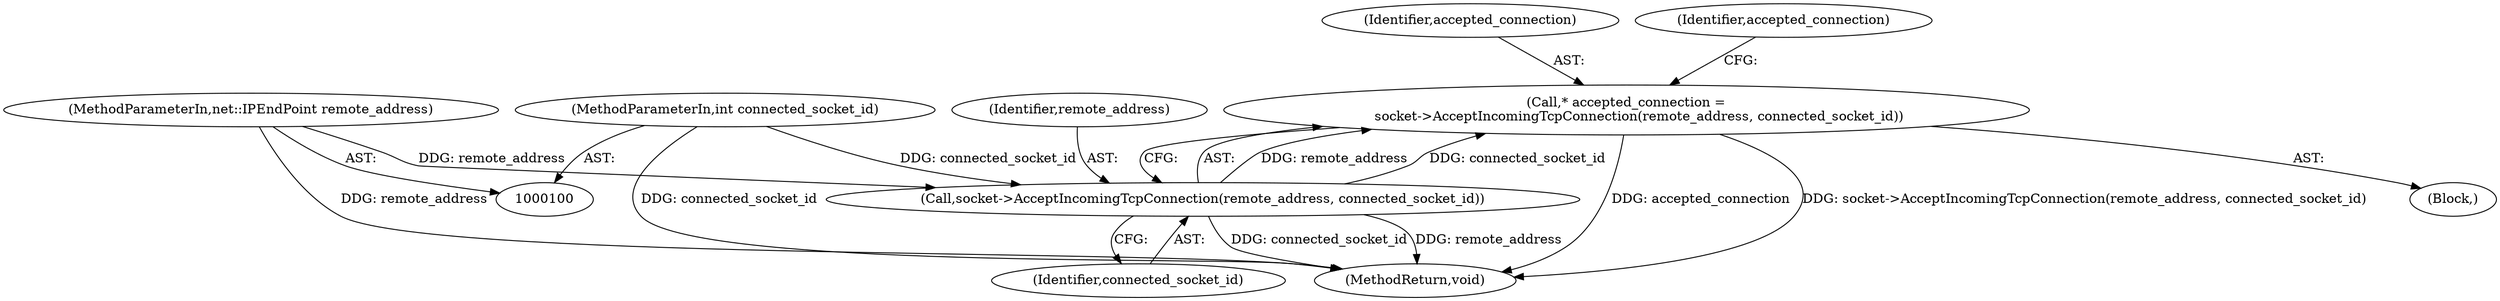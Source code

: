 digraph "0_Chrome_87c724d81f0210494211cd36814c4cb2cf4c4bd1_1@pointer" {
"1000122" [label="(Call,* accepted_connection =\n      socket->AcceptIncomingTcpConnection(remote_address, connected_socket_id))"];
"1000124" [label="(Call,socket->AcceptIncomingTcpConnection(remote_address, connected_socket_id))"];
"1000103" [label="(MethodParameterIn,net::IPEndPoint remote_address)"];
"1000104" [label="(MethodParameterIn,int connected_socket_id)"];
"1000123" [label="(Identifier,accepted_connection)"];
"1000104" [label="(MethodParameterIn,int connected_socket_id)"];
"1000130" [label="(MethodReturn,void)"];
"1000126" [label="(Identifier,connected_socket_id)"];
"1000105" [label="(Block,)"];
"1000103" [label="(MethodParameterIn,net::IPEndPoint remote_address)"];
"1000125" [label="(Identifier,remote_address)"];
"1000124" [label="(Call,socket->AcceptIncomingTcpConnection(remote_address, connected_socket_id))"];
"1000128" [label="(Identifier,accepted_connection)"];
"1000122" [label="(Call,* accepted_connection =\n      socket->AcceptIncomingTcpConnection(remote_address, connected_socket_id))"];
"1000122" -> "1000105"  [label="AST: "];
"1000122" -> "1000124"  [label="CFG: "];
"1000123" -> "1000122"  [label="AST: "];
"1000124" -> "1000122"  [label="AST: "];
"1000128" -> "1000122"  [label="CFG: "];
"1000122" -> "1000130"  [label="DDG: accepted_connection"];
"1000122" -> "1000130"  [label="DDG: socket->AcceptIncomingTcpConnection(remote_address, connected_socket_id)"];
"1000124" -> "1000122"  [label="DDG: remote_address"];
"1000124" -> "1000122"  [label="DDG: connected_socket_id"];
"1000124" -> "1000126"  [label="CFG: "];
"1000125" -> "1000124"  [label="AST: "];
"1000126" -> "1000124"  [label="AST: "];
"1000124" -> "1000130"  [label="DDG: connected_socket_id"];
"1000124" -> "1000130"  [label="DDG: remote_address"];
"1000103" -> "1000124"  [label="DDG: remote_address"];
"1000104" -> "1000124"  [label="DDG: connected_socket_id"];
"1000103" -> "1000100"  [label="AST: "];
"1000103" -> "1000130"  [label="DDG: remote_address"];
"1000104" -> "1000100"  [label="AST: "];
"1000104" -> "1000130"  [label="DDG: connected_socket_id"];
}
